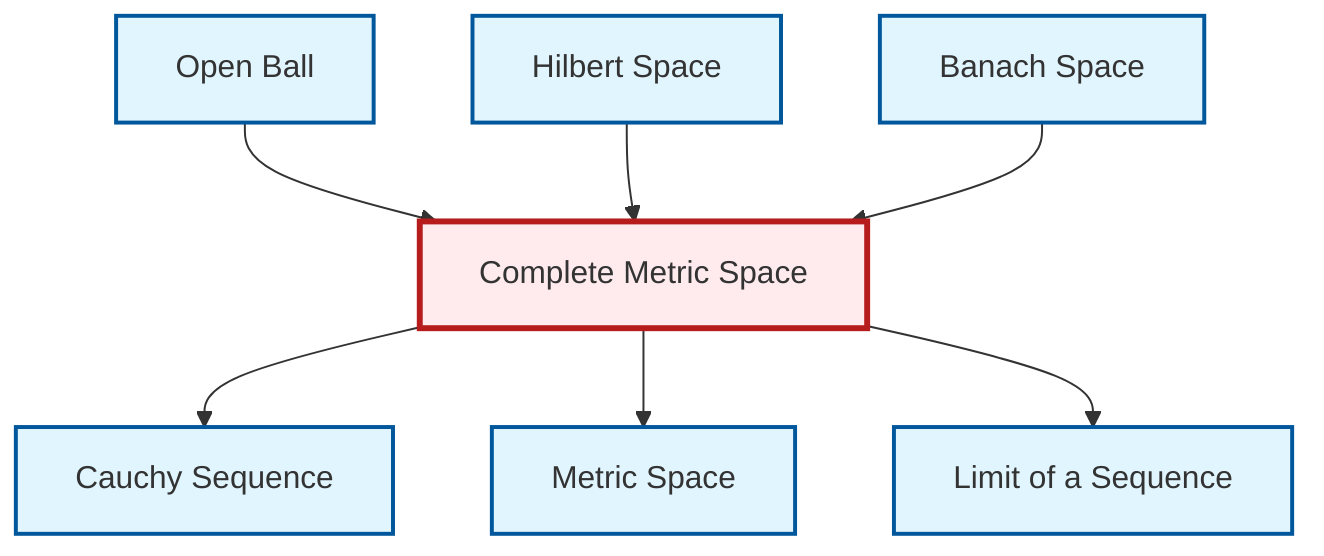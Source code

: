 graph TD
    classDef definition fill:#e1f5fe,stroke:#01579b,stroke-width:2px
    classDef theorem fill:#f3e5f5,stroke:#4a148c,stroke-width:2px
    classDef axiom fill:#fff3e0,stroke:#e65100,stroke-width:2px
    classDef example fill:#e8f5e9,stroke:#1b5e20,stroke-width:2px
    classDef current fill:#ffebee,stroke:#b71c1c,stroke-width:3px
    def-open-ball["Open Ball"]:::definition
    def-banach-space["Banach Space"]:::definition
    def-complete-metric-space["Complete Metric Space"]:::definition
    def-hilbert-space["Hilbert Space"]:::definition
    def-metric-space["Metric Space"]:::definition
    def-cauchy-sequence["Cauchy Sequence"]:::definition
    def-limit["Limit of a Sequence"]:::definition
    def-complete-metric-space --> def-cauchy-sequence
    def-open-ball --> def-complete-metric-space
    def-complete-metric-space --> def-metric-space
    def-hilbert-space --> def-complete-metric-space
    def-complete-metric-space --> def-limit
    def-banach-space --> def-complete-metric-space
    class def-complete-metric-space current